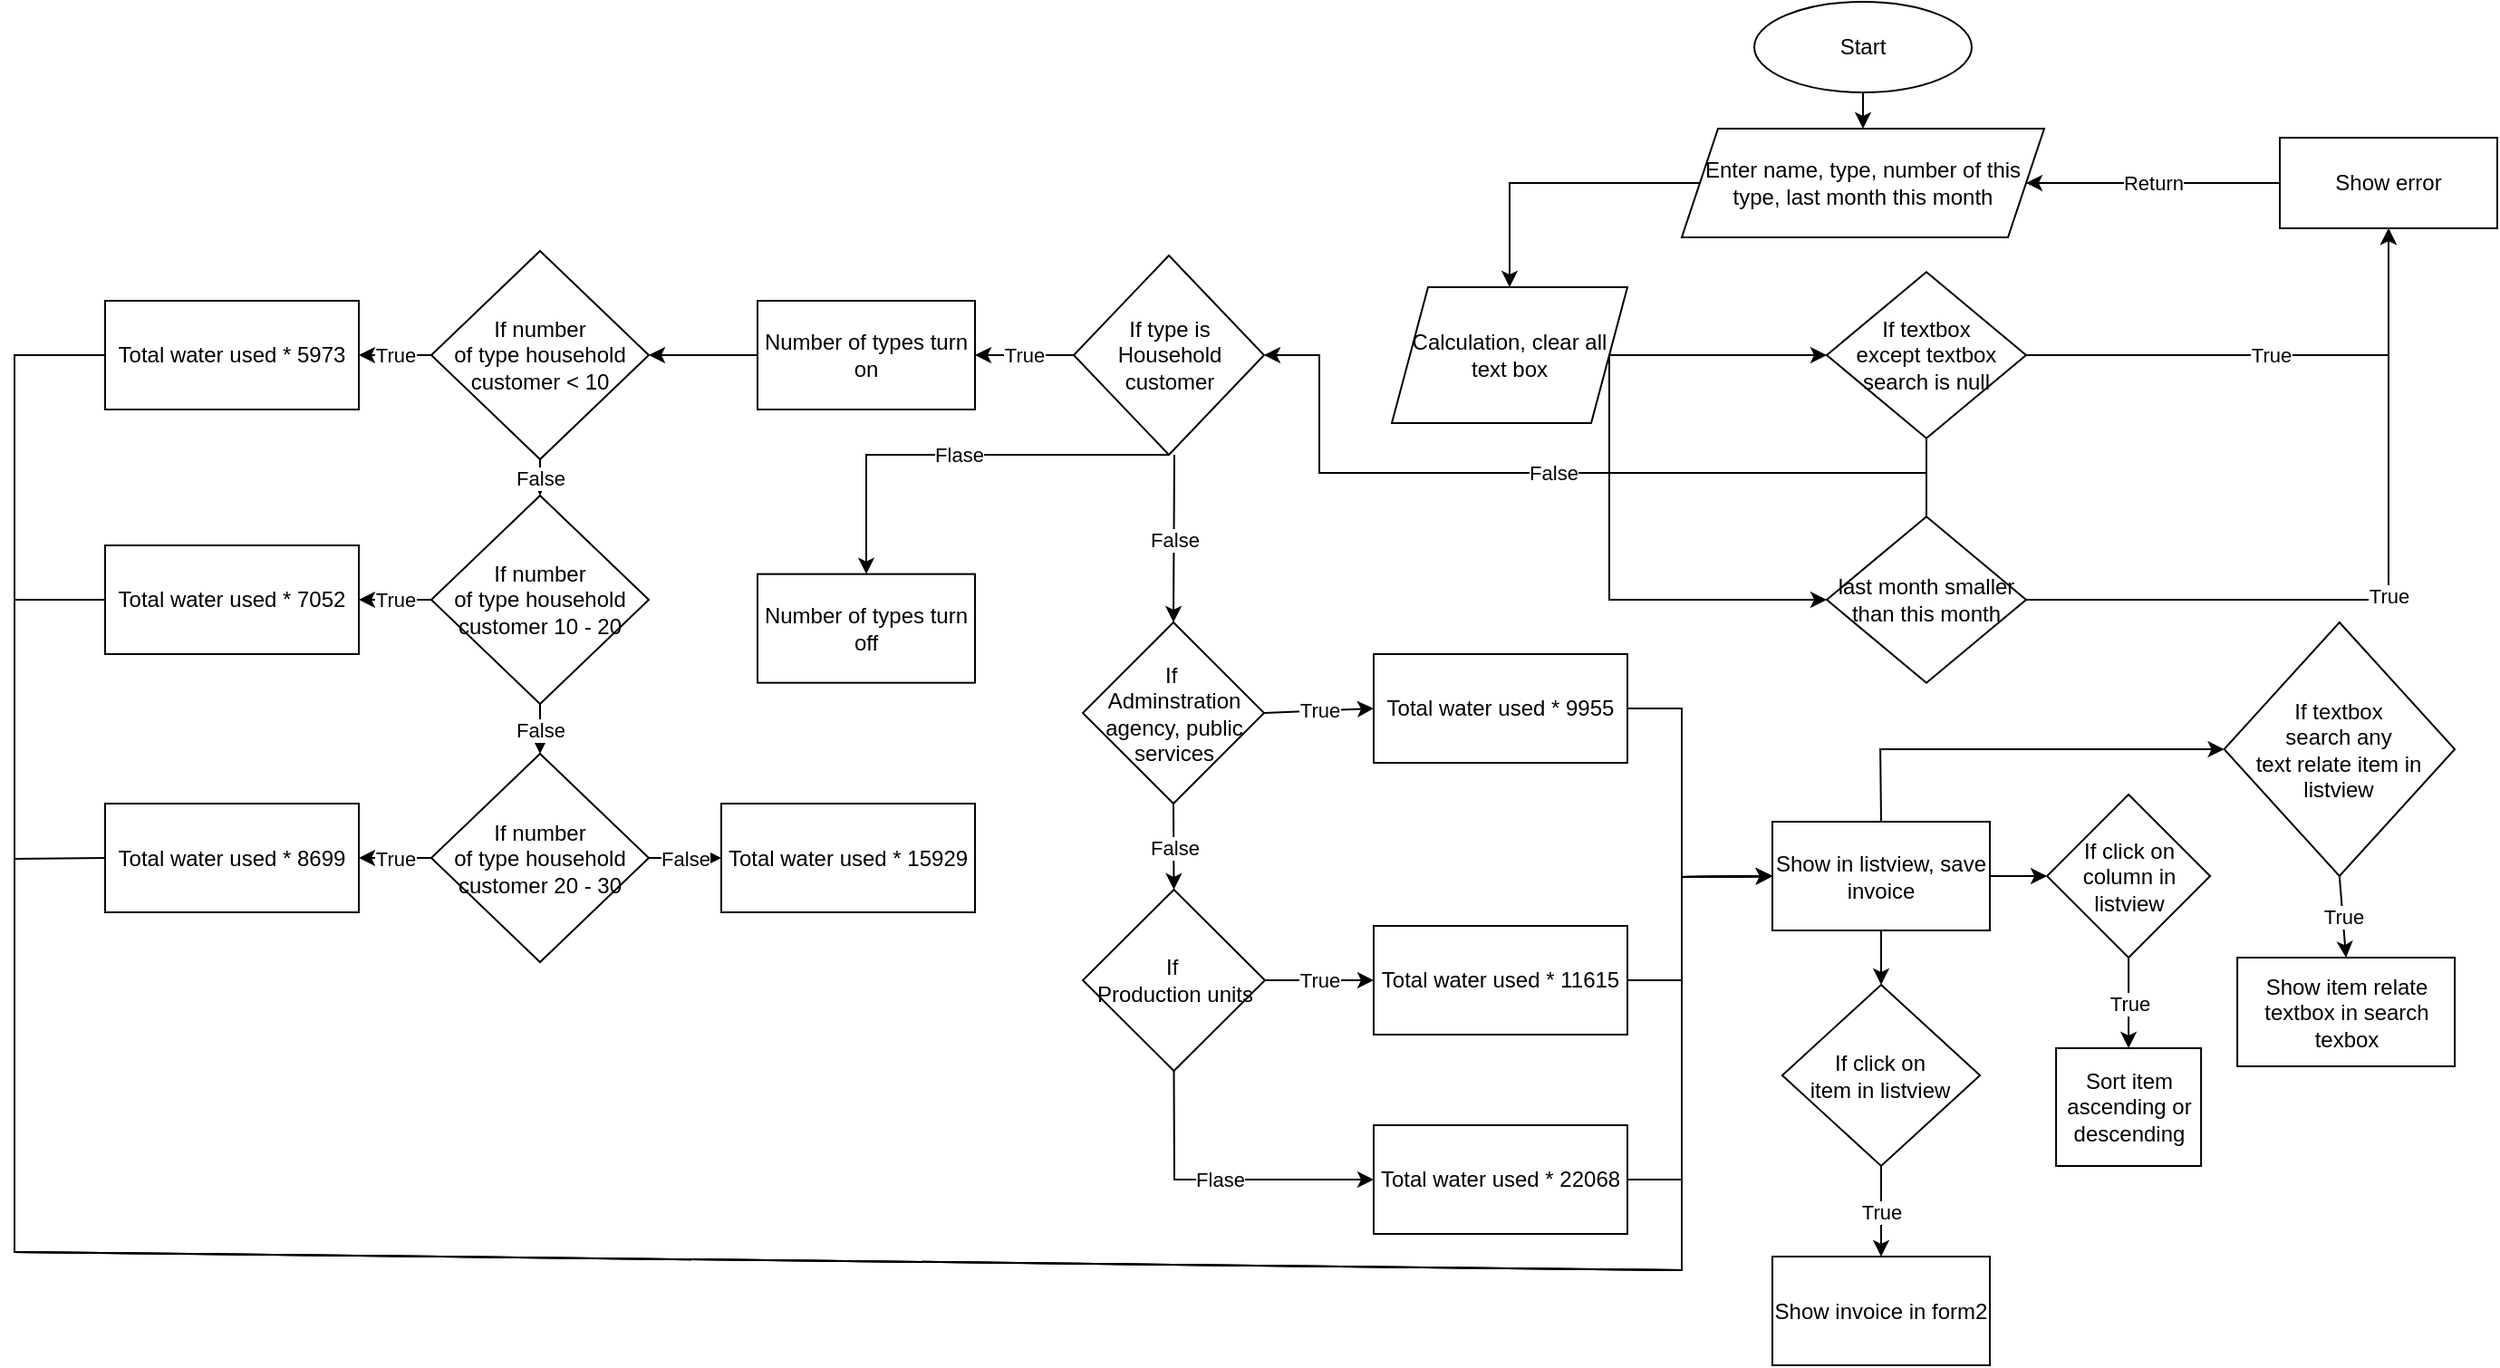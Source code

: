 <mxfile version="24.7.6">
  <diagram name="Trang-1" id="yZuxujm_6ilLiXTRFOdc">
    <mxGraphModel dx="3421" dy="728" grid="1" gridSize="10" guides="1" tooltips="1" connect="1" arrows="1" fold="1" page="1" pageScale="1" pageWidth="827" pageHeight="1169" math="0" shadow="0">
      <root>
        <mxCell id="0" />
        <mxCell id="1" parent="0" />
        <mxCell id="371iKI2jMRDPn7_yzLwZ-1" value="Start" style="ellipse;whiteSpace=wrap;html=1;" vertex="1" parent="1">
          <mxGeometry x="40" y="30" width="120" height="50" as="geometry" />
        </mxCell>
        <mxCell id="371iKI2jMRDPn7_yzLwZ-2" value="Enter name, type, number of this type, last month this month" style="shape=parallelogram;perimeter=parallelogramPerimeter;whiteSpace=wrap;html=1;fixedSize=1;size=20;" vertex="1" parent="1">
          <mxGeometry y="100" width="200" height="60" as="geometry" />
        </mxCell>
        <mxCell id="371iKI2jMRDPn7_yzLwZ-4" value="" style="endArrow=classic;html=1;rounded=0;exitX=0.5;exitY=1;exitDx=0;exitDy=0;entryX=0.5;entryY=0;entryDx=0;entryDy=0;" edge="1" parent="1" source="371iKI2jMRDPn7_yzLwZ-1" target="371iKI2jMRDPn7_yzLwZ-2">
          <mxGeometry width="50" height="50" relative="1" as="geometry">
            <mxPoint x="140" y="250" as="sourcePoint" />
            <mxPoint x="190" y="200" as="targetPoint" />
          </mxGeometry>
        </mxCell>
        <mxCell id="371iKI2jMRDPn7_yzLwZ-6" value="&lt;div&gt;&lt;div&gt;&lt;div&gt;last month smaller than this month&lt;/div&gt;&lt;/div&gt;&lt;/div&gt;" style="rhombus;whiteSpace=wrap;html=1;" vertex="1" parent="1">
          <mxGeometry x="80" y="314.16" width="110" height="91.67" as="geometry" />
        </mxCell>
        <mxCell id="371iKI2jMRDPn7_yzLwZ-10" value="" style="endArrow=classic;html=1;rounded=0;entryX=1;entryY=0.5;entryDx=0;entryDy=0;exitX=0;exitY=0.5;exitDx=0;exitDy=0;" edge="1" parent="1" source="371iKI2jMRDPn7_yzLwZ-12" target="371iKI2jMRDPn7_yzLwZ-2">
          <mxGeometry relative="1" as="geometry">
            <mxPoint x="280" y="200" as="sourcePoint" />
            <mxPoint x="280" y="130" as="targetPoint" />
            <Array as="points">
              <mxPoint x="270" y="130" />
            </Array>
          </mxGeometry>
        </mxCell>
        <mxCell id="371iKI2jMRDPn7_yzLwZ-11" value="Return" style="edgeLabel;resizable=0;html=1;;align=center;verticalAlign=middle;" connectable="0" vertex="1" parent="371iKI2jMRDPn7_yzLwZ-10">
          <mxGeometry relative="1" as="geometry" />
        </mxCell>
        <mxCell id="371iKI2jMRDPn7_yzLwZ-12" value="Show error" style="rounded=0;whiteSpace=wrap;html=1;" vertex="1" parent="1">
          <mxGeometry x="330" y="105" width="120" height="50" as="geometry" />
        </mxCell>
        <mxCell id="371iKI2jMRDPn7_yzLwZ-13" value="" style="endArrow=classic;html=1;rounded=0;exitX=0;exitY=0.5;exitDx=0;exitDy=0;entryX=1;entryY=0.5;entryDx=0;entryDy=0;" edge="1" parent="1" source="371iKI2jMRDPn7_yzLwZ-18" target="371iKI2jMRDPn7_yzLwZ-21">
          <mxGeometry relative="1" as="geometry">
            <mxPoint x="195" y="350" as="sourcePoint" />
            <mxPoint x="53" y="120" as="targetPoint" />
          </mxGeometry>
        </mxCell>
        <mxCell id="371iKI2jMRDPn7_yzLwZ-14" value="True" style="edgeLabel;resizable=0;html=1;;align=center;verticalAlign=middle;" connectable="0" vertex="1" parent="371iKI2jMRDPn7_yzLwZ-13">
          <mxGeometry relative="1" as="geometry" />
        </mxCell>
        <mxCell id="371iKI2jMRDPn7_yzLwZ-18" value="If type is Household customer" style="rhombus;whiteSpace=wrap;html=1;" vertex="1" parent="1">
          <mxGeometry x="-335.5" y="170.0" width="105" height="110" as="geometry" />
        </mxCell>
        <mxCell id="371iKI2jMRDPn7_yzLwZ-21" value="Number of types turn on" style="whiteSpace=wrap;html=1;" vertex="1" parent="1">
          <mxGeometry x="-510" y="195.0" width="120" height="60" as="geometry" />
        </mxCell>
        <mxCell id="371iKI2jMRDPn7_yzLwZ-33" value="Number of types turn off" style="rounded=0;whiteSpace=wrap;html=1;" vertex="1" parent="1">
          <mxGeometry x="-510" y="345.83" width="120" height="60" as="geometry" />
        </mxCell>
        <mxCell id="371iKI2jMRDPn7_yzLwZ-39" value="Show in listview, save invoice" style="rounded=0;whiteSpace=wrap;html=1;" vertex="1" parent="1">
          <mxGeometry x="50.01" y="482.5" width="120" height="60" as="geometry" />
        </mxCell>
        <mxCell id="371iKI2jMRDPn7_yzLwZ-41" value="If click on column in listview" style="rhombus;whiteSpace=wrap;html=1;" vertex="1" parent="1">
          <mxGeometry x="201.55" y="467.5" width="90" height="90" as="geometry" />
        </mxCell>
        <mxCell id="371iKI2jMRDPn7_yzLwZ-42" value="" style="endArrow=classic;html=1;rounded=0;entryX=0;entryY=0.5;entryDx=0;entryDy=0;exitX=1;exitY=0.5;exitDx=0;exitDy=0;" edge="1" parent="1" source="371iKI2jMRDPn7_yzLwZ-39" target="371iKI2jMRDPn7_yzLwZ-41">
          <mxGeometry width="50" height="50" relative="1" as="geometry">
            <mxPoint x="26.55" y="572.5" as="sourcePoint" />
            <mxPoint x="76.55" y="522.5" as="targetPoint" />
          </mxGeometry>
        </mxCell>
        <mxCell id="371iKI2jMRDPn7_yzLwZ-43" value="Sort item ascending or descending" style="rounded=0;whiteSpace=wrap;html=1;" vertex="1" parent="1">
          <mxGeometry x="206.55" y="607.5" width="80" height="65" as="geometry" />
        </mxCell>
        <mxCell id="371iKI2jMRDPn7_yzLwZ-47" value="" style="endArrow=classic;html=1;rounded=0;exitX=0.5;exitY=1;exitDx=0;exitDy=0;entryX=0.5;entryY=0;entryDx=0;entryDy=0;" edge="1" parent="1" source="371iKI2jMRDPn7_yzLwZ-41" target="371iKI2jMRDPn7_yzLwZ-43">
          <mxGeometry relative="1" as="geometry">
            <mxPoint x="126.55" y="602.5" as="sourcePoint" />
            <mxPoint x="226.55" y="602.5" as="targetPoint" />
          </mxGeometry>
        </mxCell>
        <mxCell id="371iKI2jMRDPn7_yzLwZ-48" value="True" style="edgeLabel;resizable=0;html=1;;align=center;verticalAlign=middle;" connectable="0" vertex="1" parent="371iKI2jMRDPn7_yzLwZ-47">
          <mxGeometry relative="1" as="geometry" />
        </mxCell>
        <mxCell id="371iKI2jMRDPn7_yzLwZ-49" value="If click on&lt;div&gt;item in listview&lt;/div&gt;" style="rhombus;whiteSpace=wrap;html=1;" vertex="1" parent="1">
          <mxGeometry x="55.46" y="572.5" width="109.09" height="100" as="geometry" />
        </mxCell>
        <mxCell id="371iKI2jMRDPn7_yzLwZ-51" value="" style="endArrow=classic;html=1;rounded=0;exitX=0.5;exitY=1;exitDx=0;exitDy=0;entryX=0.5;entryY=0;entryDx=0;entryDy=0;" edge="1" parent="1" source="371iKI2jMRDPn7_yzLwZ-49" target="371iKI2jMRDPn7_yzLwZ-53">
          <mxGeometry relative="1" as="geometry">
            <mxPoint x="26.55" y="632.5" as="sourcePoint" />
            <mxPoint x="126.55" y="632.5" as="targetPoint" />
          </mxGeometry>
        </mxCell>
        <mxCell id="371iKI2jMRDPn7_yzLwZ-52" value="True" style="edgeLabel;resizable=0;html=1;;align=center;verticalAlign=middle;" connectable="0" vertex="1" parent="371iKI2jMRDPn7_yzLwZ-51">
          <mxGeometry relative="1" as="geometry" />
        </mxCell>
        <mxCell id="371iKI2jMRDPn7_yzLwZ-53" value="Show invoice in form2" style="rounded=0;whiteSpace=wrap;html=1;" vertex="1" parent="1">
          <mxGeometry x="50" y="722.5" width="120" height="60" as="geometry" />
        </mxCell>
        <mxCell id="371iKI2jMRDPn7_yzLwZ-55" value="" style="endArrow=classic;html=1;rounded=0;entryX=0.5;entryY=0;entryDx=0;entryDy=0;exitX=0.5;exitY=1;exitDx=0;exitDy=0;" edge="1" parent="1" source="371iKI2jMRDPn7_yzLwZ-39" target="371iKI2jMRDPn7_yzLwZ-49">
          <mxGeometry width="50" height="50" relative="1" as="geometry">
            <mxPoint x="-93.45" y="722.5" as="sourcePoint" />
            <mxPoint x="-43.45" y="672.5" as="targetPoint" />
          </mxGeometry>
        </mxCell>
        <mxCell id="371iKI2jMRDPn7_yzLwZ-56" value="If textbox&lt;div&gt;search any&lt;/div&gt;&lt;div&gt;text relate item in listview&lt;/div&gt;" style="rhombus;whiteSpace=wrap;html=1;" vertex="1" parent="1">
          <mxGeometry x="299.28" y="372.5" width="127.27" height="140" as="geometry" />
        </mxCell>
        <mxCell id="371iKI2jMRDPn7_yzLwZ-57" value="If textbox&lt;div&gt;except textbox search is null&lt;/div&gt;" style="rhombus;whiteSpace=wrap;html=1;" vertex="1" parent="1">
          <mxGeometry x="80" y="179.16" width="110" height="91.67" as="geometry" />
        </mxCell>
        <mxCell id="371iKI2jMRDPn7_yzLwZ-62" value="" style="endArrow=classic;html=1;rounded=0;exitX=0.5;exitY=0;exitDx=0;exitDy=0;entryX=0;entryY=0.5;entryDx=0;entryDy=0;" edge="1" parent="1" source="371iKI2jMRDPn7_yzLwZ-39" target="371iKI2jMRDPn7_yzLwZ-56">
          <mxGeometry width="50" height="50" relative="1" as="geometry">
            <mxPoint x="-493.45" y="592.5" as="sourcePoint" />
            <mxPoint x="316.55" y="432.5" as="targetPoint" />
            <Array as="points">
              <mxPoint x="109.55" y="442.5" />
            </Array>
          </mxGeometry>
        </mxCell>
        <mxCell id="371iKI2jMRDPn7_yzLwZ-63" value="Show item relate textbox in search texbox" style="rounded=0;whiteSpace=wrap;html=1;" vertex="1" parent="1">
          <mxGeometry x="306.55" y="557.5" width="120" height="60" as="geometry" />
        </mxCell>
        <mxCell id="371iKI2jMRDPn7_yzLwZ-64" value="" style="endArrow=classic;html=1;rounded=0;exitX=0.5;exitY=1;exitDx=0;exitDy=0;entryX=0.5;entryY=0;entryDx=0;entryDy=0;" edge="1" parent="1" source="371iKI2jMRDPn7_yzLwZ-56" target="371iKI2jMRDPn7_yzLwZ-63">
          <mxGeometry relative="1" as="geometry">
            <mxPoint x="-503.45" y="582.5" as="sourcePoint" />
            <mxPoint x="-403.45" y="582.5" as="targetPoint" />
          </mxGeometry>
        </mxCell>
        <mxCell id="371iKI2jMRDPn7_yzLwZ-65" value="True" style="edgeLabel;resizable=0;html=1;;align=center;verticalAlign=middle;" connectable="0" vertex="1" parent="371iKI2jMRDPn7_yzLwZ-64">
          <mxGeometry relative="1" as="geometry" />
        </mxCell>
        <mxCell id="371iKI2jMRDPn7_yzLwZ-71" value="If number&lt;div&gt;of type household customer &amp;lt; 10&lt;/div&gt;" style="rhombus;whiteSpace=wrap;html=1;" vertex="1" parent="1">
          <mxGeometry x="-690" y="167.5" width="120" height="115" as="geometry" />
        </mxCell>
        <mxCell id="371iKI2jMRDPn7_yzLwZ-72" value="Total water used * 5973" style="rounded=0;whiteSpace=wrap;html=1;" vertex="1" parent="1">
          <mxGeometry x="-870" y="195" width="140" height="60" as="geometry" />
        </mxCell>
        <mxCell id="371iKI2jMRDPn7_yzLwZ-74" value="If number&lt;div&gt;of type household customer 10 - 20&lt;/div&gt;" style="rhombus;whiteSpace=wrap;html=1;" vertex="1" parent="1">
          <mxGeometry x="-690" y="302.5" width="120" height="115" as="geometry" />
        </mxCell>
        <mxCell id="371iKI2jMRDPn7_yzLwZ-75" value="Total water used *&amp;nbsp;7052" style="rounded=0;whiteSpace=wrap;html=1;" vertex="1" parent="1">
          <mxGeometry x="-870" y="330" width="140" height="60" as="geometry" />
        </mxCell>
        <mxCell id="371iKI2jMRDPn7_yzLwZ-76" value="If number&lt;div&gt;of type household customer 20 - 30&lt;/div&gt;" style="rhombus;whiteSpace=wrap;html=1;" vertex="1" parent="1">
          <mxGeometry x="-690" y="445" width="120" height="115" as="geometry" />
        </mxCell>
        <mxCell id="371iKI2jMRDPn7_yzLwZ-77" value="Total water used *&amp;nbsp;8699" style="rounded=0;whiteSpace=wrap;html=1;" vertex="1" parent="1">
          <mxGeometry x="-870" y="472.5" width="140" height="60" as="geometry" />
        </mxCell>
        <mxCell id="371iKI2jMRDPn7_yzLwZ-79" value="&lt;div style=&quot;text-align: start;&quot;&gt;&lt;span style=&quot;background-color: initial;&quot;&gt;Total water used *&amp;nbsp;&lt;/span&gt;&lt;span style=&quot;background-color: initial; text-align: center;&quot;&gt;15929&lt;/span&gt;&lt;span style=&quot;background-color: initial; text-wrap: nowrap; color: rgba(0, 0, 0, 0); font-family: monospace; font-size: 0px;&quot;&gt;%3CmxGraphModel%3E%3Croot%3E%3CmxCell%20id%3D%220%22%2F%3E%3CmxCell%20id%3D%221%22%20parent%3D%220%22%2F%3E%3CmxCell%20id%3D%222%22%20value%3D%22Total%20water%20used%20*%26amp%3Bnbsp%3B8699%22%20style%3D%22rounded%3D0%3BwhiteSpace%3Dwrap%3Bhtml%3D1%3B%22%20vertex%3D%221%22%20parent%3D%221%22%3E%3CmxGeometry%20x%3D%22-610%22%20y%3D%22150%22%20width%3D%22140%22%20height%3D%2260%22%20as%3D%22geometry%22%2F%3E%3C%2FmxCell%3E%3C%2Froot%3E%3C%2FmxGraphModel%3E&lt;/span&gt;&lt;span style=&quot;background-color: initial; text-wrap: nowrap; color: rgba(0, 0, 0, 0); font-family: monospace; font-size: 0px;&quot;&gt;%3CmxGraphModel%3E%3Croot%3E%3CmxCell%20id%3D%220%22%2F%3E%3CmxCell%20id%3D%221%22%20parent%3D%220%22%2F%3E%3CmxCell%20id%3D%222%22%20value%3D%22Total%20water%20used%20*%26amp%3Bnbsp%3B8699%22%20style%3D%22rounded%3D0%3BwhiteSpace%3Dwrap%3Bhtml%3D1%3B%22%20vertex%3D%221%22%20parent%3D%221%22%3E%3CmxGeometry%20x%3D%22-610%22%20y%3D%22150%22%20width%3D%22140%22%20height%3D%2260%22%20as%3D%22geometry%22%2F%3E%3C%2FmxCell%3E%3C%2Froot%3E%3C%2FmxGraphModel%3E&lt;/span&gt;&lt;span style=&quot;background-color: initial; text-wrap: nowrap; font-size: 0px;&quot;&gt;&lt;font face=&quot;monospace&quot; color=&quot;rgba(0, 0, 0, 0)&quot;&gt;15929&lt;/font&gt;&lt;/span&gt;&lt;/div&gt;" style="rounded=0;whiteSpace=wrap;html=1;" vertex="1" parent="1">
          <mxGeometry x="-530" y="472.5" width="140" height="60" as="geometry" />
        </mxCell>
        <mxCell id="371iKI2jMRDPn7_yzLwZ-88" value="" style="endArrow=classic;html=1;rounded=0;entryX=1;entryY=0.5;entryDx=0;entryDy=0;exitX=0;exitY=0.5;exitDx=0;exitDy=0;" edge="1" parent="1" source="371iKI2jMRDPn7_yzLwZ-76" target="371iKI2jMRDPn7_yzLwZ-77">
          <mxGeometry relative="1" as="geometry">
            <mxPoint x="-990" y="365" as="sourcePoint" />
            <mxPoint x="-890" y="365" as="targetPoint" />
          </mxGeometry>
        </mxCell>
        <mxCell id="371iKI2jMRDPn7_yzLwZ-89" value="True" style="edgeLabel;resizable=0;html=1;;align=center;verticalAlign=middle;" connectable="0" vertex="1" parent="371iKI2jMRDPn7_yzLwZ-88">
          <mxGeometry relative="1" as="geometry" />
        </mxCell>
        <mxCell id="371iKI2jMRDPn7_yzLwZ-90" value="" style="endArrow=classic;html=1;rounded=0;entryX=1;entryY=0.5;entryDx=0;entryDy=0;exitX=0;exitY=0.5;exitDx=0;exitDy=0;" edge="1" parent="1" source="371iKI2jMRDPn7_yzLwZ-74" target="371iKI2jMRDPn7_yzLwZ-75">
          <mxGeometry relative="1" as="geometry">
            <mxPoint x="-690" y="358" as="sourcePoint" />
            <mxPoint x="-940" y="135" as="targetPoint" />
          </mxGeometry>
        </mxCell>
        <mxCell id="371iKI2jMRDPn7_yzLwZ-91" value="True" style="edgeLabel;resizable=0;html=1;;align=center;verticalAlign=middle;" connectable="0" vertex="1" parent="371iKI2jMRDPn7_yzLwZ-90">
          <mxGeometry relative="1" as="geometry" />
        </mxCell>
        <mxCell id="371iKI2jMRDPn7_yzLwZ-92" value="" style="endArrow=classic;html=1;rounded=0;entryX=1;entryY=0.5;entryDx=0;entryDy=0;exitX=0;exitY=0.5;exitDx=0;exitDy=0;" edge="1" parent="1" source="371iKI2jMRDPn7_yzLwZ-71" target="371iKI2jMRDPn7_yzLwZ-72">
          <mxGeometry relative="1" as="geometry">
            <mxPoint x="-790" y="175" as="sourcePoint" />
            <mxPoint x="-790" y="135" as="targetPoint" />
          </mxGeometry>
        </mxCell>
        <mxCell id="371iKI2jMRDPn7_yzLwZ-93" value="True" style="edgeLabel;resizable=0;html=1;;align=center;verticalAlign=middle;" connectable="0" vertex="1" parent="371iKI2jMRDPn7_yzLwZ-92">
          <mxGeometry relative="1" as="geometry" />
        </mxCell>
        <mxCell id="371iKI2jMRDPn7_yzLwZ-96" value="" style="endArrow=classic;html=1;rounded=0;entryX=0.5;entryY=0;entryDx=0;entryDy=0;exitX=0.5;exitY=1;exitDx=0;exitDy=0;" edge="1" parent="1" source="371iKI2jMRDPn7_yzLwZ-74" target="371iKI2jMRDPn7_yzLwZ-76">
          <mxGeometry relative="1" as="geometry">
            <mxPoint x="-1010" y="495" as="sourcePoint" />
            <mxPoint x="-910" y="495" as="targetPoint" />
          </mxGeometry>
        </mxCell>
        <mxCell id="371iKI2jMRDPn7_yzLwZ-97" value="False" style="edgeLabel;resizable=0;html=1;;align=center;verticalAlign=middle;" connectable="0" vertex="1" parent="371iKI2jMRDPn7_yzLwZ-96">
          <mxGeometry relative="1" as="geometry" />
        </mxCell>
        <mxCell id="371iKI2jMRDPn7_yzLwZ-98" value="" style="endArrow=classic;html=1;rounded=0;entryX=0.5;entryY=0;entryDx=0;entryDy=0;exitX=0.5;exitY=1;exitDx=0;exitDy=0;" edge="1" parent="1" source="371iKI2jMRDPn7_yzLwZ-71" target="371iKI2jMRDPn7_yzLwZ-74">
          <mxGeometry relative="1" as="geometry">
            <mxPoint x="-850" y="233" as="sourcePoint" />
            <mxPoint x="-910" y="233" as="targetPoint" />
          </mxGeometry>
        </mxCell>
        <mxCell id="371iKI2jMRDPn7_yzLwZ-99" value="False" style="edgeLabel;resizable=0;html=1;;align=center;verticalAlign=middle;" connectable="0" vertex="1" parent="371iKI2jMRDPn7_yzLwZ-98">
          <mxGeometry relative="1" as="geometry" />
        </mxCell>
        <mxCell id="371iKI2jMRDPn7_yzLwZ-104" value="" style="endArrow=classic;html=1;rounded=0;exitX=0.5;exitY=1;exitDx=0;exitDy=0;entryX=0.5;entryY=0;entryDx=0;entryDy=0;" edge="1" parent="1" source="371iKI2jMRDPn7_yzLwZ-18" target="371iKI2jMRDPn7_yzLwZ-33">
          <mxGeometry relative="1" as="geometry">
            <mxPoint x="-323" y="367" as="sourcePoint" />
            <mxPoint x="-370" y="370" as="targetPoint" />
            <Array as="points">
              <mxPoint x="-450" y="280" />
            </Array>
          </mxGeometry>
        </mxCell>
        <mxCell id="371iKI2jMRDPn7_yzLwZ-105" value="Flase" style="edgeLabel;resizable=0;html=1;;align=center;verticalAlign=middle;" connectable="0" vertex="1" parent="371iKI2jMRDPn7_yzLwZ-104">
          <mxGeometry relative="1" as="geometry" />
        </mxCell>
        <mxCell id="371iKI2jMRDPn7_yzLwZ-107" value="If&amp;nbsp;&lt;div&gt;Adminstration agency, public services&lt;/div&gt;" style="rhombus;whiteSpace=wrap;html=1;" vertex="1" parent="1">
          <mxGeometry x="-330.5" y="372.5" width="100" height="100" as="geometry" />
        </mxCell>
        <mxCell id="371iKI2jMRDPn7_yzLwZ-116" value="" style="endArrow=classic;html=1;rounded=0;entryX=1;entryY=0.5;entryDx=0;entryDy=0;exitX=0;exitY=0.5;exitDx=0;exitDy=0;" edge="1" parent="1" source="371iKI2jMRDPn7_yzLwZ-21" target="371iKI2jMRDPn7_yzLwZ-71">
          <mxGeometry width="50" height="50" relative="1" as="geometry">
            <mxPoint x="-670" y="340" as="sourcePoint" />
            <mxPoint x="-620" y="290" as="targetPoint" />
          </mxGeometry>
        </mxCell>
        <mxCell id="371iKI2jMRDPn7_yzLwZ-117" value="Calculation, clear all text box" style="shape=parallelogram;perimeter=parallelogramPerimeter;whiteSpace=wrap;html=1;fixedSize=1;" vertex="1" parent="1">
          <mxGeometry x="-160" y="187.5" width="130" height="75" as="geometry" />
        </mxCell>
        <mxCell id="371iKI2jMRDPn7_yzLwZ-118" value="" style="endArrow=classic;html=1;rounded=0;exitX=1;exitY=0.5;exitDx=0;exitDy=0;entryX=0;entryY=0.5;entryDx=0;entryDy=0;" edge="1" parent="1" source="371iKI2jMRDPn7_yzLwZ-76" target="371iKI2jMRDPn7_yzLwZ-79">
          <mxGeometry relative="1" as="geometry">
            <mxPoint x="-650" y="610" as="sourcePoint" />
            <mxPoint x="-550" y="610" as="targetPoint" />
          </mxGeometry>
        </mxCell>
        <mxCell id="371iKI2jMRDPn7_yzLwZ-119" value="False" style="edgeLabel;resizable=0;html=1;;align=center;verticalAlign=middle;" connectable="0" vertex="1" parent="371iKI2jMRDPn7_yzLwZ-118">
          <mxGeometry relative="1" as="geometry" />
        </mxCell>
        <mxCell id="371iKI2jMRDPn7_yzLwZ-122" value="" style="endArrow=classic;html=1;rounded=0;entryX=0;entryY=0.5;entryDx=0;entryDy=0;exitX=1;exitY=0.5;exitDx=0;exitDy=0;" edge="1" parent="1" source="371iKI2jMRDPn7_yzLwZ-117" target="371iKI2jMRDPn7_yzLwZ-57">
          <mxGeometry width="50" height="50" relative="1" as="geometry">
            <mxPoint x="-80" y="310" as="sourcePoint" />
            <mxPoint x="-30" y="260" as="targetPoint" />
          </mxGeometry>
        </mxCell>
        <mxCell id="371iKI2jMRDPn7_yzLwZ-123" value="" style="endArrow=classic;html=1;rounded=0;exitX=1;exitY=0.5;exitDx=0;exitDy=0;entryX=0;entryY=0.5;entryDx=0;entryDy=0;" edge="1" parent="1" source="371iKI2jMRDPn7_yzLwZ-117" target="371iKI2jMRDPn7_yzLwZ-6">
          <mxGeometry width="50" height="50" relative="1" as="geometry">
            <mxPoint x="-10" y="360" as="sourcePoint" />
            <mxPoint x="40" y="310" as="targetPoint" />
            <Array as="points">
              <mxPoint x="-40" y="360" />
            </Array>
          </mxGeometry>
        </mxCell>
        <mxCell id="371iKI2jMRDPn7_yzLwZ-124" value="" style="endArrow=classic;html=1;rounded=0;exitX=1;exitY=0.5;exitDx=0;exitDy=0;entryX=0.5;entryY=1;entryDx=0;entryDy=0;" edge="1" parent="1" source="371iKI2jMRDPn7_yzLwZ-57" target="371iKI2jMRDPn7_yzLwZ-12">
          <mxGeometry relative="1" as="geometry">
            <mxPoint x="540" y="290" as="sourcePoint" />
            <mxPoint x="640" y="290" as="targetPoint" />
            <Array as="points">
              <mxPoint x="390" y="225" />
            </Array>
          </mxGeometry>
        </mxCell>
        <mxCell id="371iKI2jMRDPn7_yzLwZ-125" value="True" style="edgeLabel;resizable=0;html=1;;align=center;verticalAlign=middle;" connectable="0" vertex="1" parent="371iKI2jMRDPn7_yzLwZ-124">
          <mxGeometry relative="1" as="geometry" />
        </mxCell>
        <mxCell id="371iKI2jMRDPn7_yzLwZ-126" value="" style="endArrow=classic;html=1;rounded=0;entryX=0.5;entryY=1;entryDx=0;entryDy=0;" edge="1" parent="1" source="371iKI2jMRDPn7_yzLwZ-6" target="371iKI2jMRDPn7_yzLwZ-12">
          <mxGeometry relative="1" as="geometry">
            <mxPoint x="190" y="370" as="sourcePoint" />
            <mxPoint x="390" y="300" as="targetPoint" />
            <Array as="points">
              <mxPoint x="390" y="360" />
            </Array>
          </mxGeometry>
        </mxCell>
        <mxCell id="371iKI2jMRDPn7_yzLwZ-127" value="True" style="edgeLabel;resizable=0;html=1;;align=center;verticalAlign=middle;" connectable="0" vertex="1" parent="371iKI2jMRDPn7_yzLwZ-126">
          <mxGeometry relative="1" as="geometry" />
        </mxCell>
        <mxCell id="371iKI2jMRDPn7_yzLwZ-128" value="Total water used * 9955" style="rounded=0;whiteSpace=wrap;html=1;" vertex="1" parent="1">
          <mxGeometry x="-170" y="390" width="140" height="60" as="geometry" />
        </mxCell>
        <mxCell id="371iKI2jMRDPn7_yzLwZ-131" value="" style="endArrow=classic;html=1;rounded=0;entryX=0.5;entryY=0;entryDx=0;entryDy=0;" edge="1" parent="1" target="371iKI2jMRDPn7_yzLwZ-107">
          <mxGeometry relative="1" as="geometry">
            <mxPoint x="-280" y="280" as="sourcePoint" />
            <mxPoint x="-280" y="370" as="targetPoint" />
          </mxGeometry>
        </mxCell>
        <mxCell id="371iKI2jMRDPn7_yzLwZ-132" value="False" style="edgeLabel;resizable=0;html=1;;align=center;verticalAlign=middle;" connectable="0" vertex="1" parent="371iKI2jMRDPn7_yzLwZ-131">
          <mxGeometry relative="1" as="geometry" />
        </mxCell>
        <mxCell id="371iKI2jMRDPn7_yzLwZ-133" value="" style="endArrow=classic;html=1;rounded=0;exitX=1;exitY=0.5;exitDx=0;exitDy=0;entryX=0;entryY=0.5;entryDx=0;entryDy=0;" edge="1" parent="1" source="371iKI2jMRDPn7_yzLwZ-107" target="371iKI2jMRDPn7_yzLwZ-128">
          <mxGeometry relative="1" as="geometry">
            <mxPoint x="-250" y="560" as="sourcePoint" />
            <mxPoint x="-150" y="560" as="targetPoint" />
          </mxGeometry>
        </mxCell>
        <mxCell id="371iKI2jMRDPn7_yzLwZ-134" value="True" style="edgeLabel;resizable=0;html=1;;align=center;verticalAlign=middle;" connectable="0" vertex="1" parent="371iKI2jMRDPn7_yzLwZ-133">
          <mxGeometry relative="1" as="geometry" />
        </mxCell>
        <mxCell id="371iKI2jMRDPn7_yzLwZ-135" value="If&amp;nbsp;&lt;div&gt;Production units&lt;/div&gt;" style="rhombus;whiteSpace=wrap;html=1;" vertex="1" parent="1">
          <mxGeometry x="-330.5" y="520" width="100.5" height="100" as="geometry" />
        </mxCell>
        <mxCell id="371iKI2jMRDPn7_yzLwZ-136" value="" style="endArrow=classic;html=1;rounded=0;entryX=0.5;entryY=0;entryDx=0;entryDy=0;exitX=0.5;exitY=1;exitDx=0;exitDy=0;" edge="1" parent="1" source="371iKI2jMRDPn7_yzLwZ-107" target="371iKI2jMRDPn7_yzLwZ-135">
          <mxGeometry relative="1" as="geometry">
            <mxPoint x="-270" y="290" as="sourcePoint" />
            <mxPoint x="-270" y="383" as="targetPoint" />
          </mxGeometry>
        </mxCell>
        <mxCell id="371iKI2jMRDPn7_yzLwZ-137" value="False" style="edgeLabel;resizable=0;html=1;;align=center;verticalAlign=middle;" connectable="0" vertex="1" parent="371iKI2jMRDPn7_yzLwZ-136">
          <mxGeometry relative="1" as="geometry" />
        </mxCell>
        <mxCell id="371iKI2jMRDPn7_yzLwZ-139" value="" style="endArrow=classic;html=1;rounded=0;entryX=0;entryY=0.5;entryDx=0;entryDy=0;exitX=1;exitY=0.5;exitDx=0;exitDy=0;" edge="1" parent="1" source="371iKI2jMRDPn7_yzLwZ-135" target="371iKI2jMRDPn7_yzLwZ-141">
          <mxGeometry relative="1" as="geometry">
            <mxPoint x="-335.5" y="656.94" as="sourcePoint" />
            <mxPoint x="-235.5" y="656.94" as="targetPoint" />
          </mxGeometry>
        </mxCell>
        <mxCell id="371iKI2jMRDPn7_yzLwZ-140" value="True" style="edgeLabel;resizable=0;html=1;;align=center;verticalAlign=middle;" connectable="0" vertex="1" parent="371iKI2jMRDPn7_yzLwZ-139">
          <mxGeometry relative="1" as="geometry" />
        </mxCell>
        <mxCell id="371iKI2jMRDPn7_yzLwZ-141" value="Total water used *&amp;nbsp;11615" style="rounded=0;whiteSpace=wrap;html=1;" vertex="1" parent="1">
          <mxGeometry x="-170" y="540" width="140" height="60" as="geometry" />
        </mxCell>
        <mxCell id="371iKI2jMRDPn7_yzLwZ-142" value="" style="endArrow=classic;html=1;rounded=0;exitX=0.5;exitY=1;exitDx=0;exitDy=0;entryX=0;entryY=0.5;entryDx=0;entryDy=0;" edge="1" parent="1" source="371iKI2jMRDPn7_yzLwZ-135" target="371iKI2jMRDPn7_yzLwZ-146">
          <mxGeometry relative="1" as="geometry">
            <mxPoint x="-520" y="750" as="sourcePoint" />
            <mxPoint x="-170" y="680" as="targetPoint" />
            <Array as="points">
              <mxPoint x="-280" y="680" />
            </Array>
          </mxGeometry>
        </mxCell>
        <mxCell id="371iKI2jMRDPn7_yzLwZ-143" value="Flase" style="edgeLabel;resizable=0;html=1;;align=center;verticalAlign=middle;" connectable="0" vertex="1" parent="371iKI2jMRDPn7_yzLwZ-142">
          <mxGeometry relative="1" as="geometry" />
        </mxCell>
        <mxCell id="371iKI2jMRDPn7_yzLwZ-146" value="Total water used *&amp;nbsp;22068" style="rounded=0;whiteSpace=wrap;html=1;" vertex="1" parent="1">
          <mxGeometry x="-170" y="650" width="140" height="60" as="geometry" />
        </mxCell>
        <mxCell id="371iKI2jMRDPn7_yzLwZ-151" value="" style="endArrow=classic;html=1;rounded=0;exitX=0;exitY=0.5;exitDx=0;exitDy=0;entryX=0;entryY=0.5;entryDx=0;entryDy=0;" edge="1" parent="1" source="371iKI2jMRDPn7_yzLwZ-72" target="371iKI2jMRDPn7_yzLwZ-39">
          <mxGeometry width="50" height="50" relative="1" as="geometry">
            <mxPoint x="-750" y="730" as="sourcePoint" />
            <mxPoint x="130" y="720" as="targetPoint" />
            <Array as="points">
              <mxPoint x="-920" y="225" />
              <mxPoint x="-920" y="720" />
              <mxPoint y="730" />
              <mxPoint y="513" />
            </Array>
          </mxGeometry>
        </mxCell>
        <mxCell id="371iKI2jMRDPn7_yzLwZ-153" value="" style="endArrow=classic;html=1;rounded=0;entryX=0;entryY=0.5;entryDx=0;entryDy=0;exitX=1;exitY=0.5;exitDx=0;exitDy=0;" edge="1" parent="1" source="371iKI2jMRDPn7_yzLwZ-146" target="371iKI2jMRDPn7_yzLwZ-39">
          <mxGeometry width="50" height="50" relative="1" as="geometry">
            <mxPoint x="60" y="630" as="sourcePoint" />
            <mxPoint x="110" y="580" as="targetPoint" />
            <Array as="points">
              <mxPoint y="680" />
              <mxPoint y="513" />
            </Array>
          </mxGeometry>
        </mxCell>
        <mxCell id="371iKI2jMRDPn7_yzLwZ-154" value="" style="endArrow=classic;html=1;rounded=0;entryX=0;entryY=0.5;entryDx=0;entryDy=0;exitX=1;exitY=0.5;exitDx=0;exitDy=0;" edge="1" parent="1" source="371iKI2jMRDPn7_yzLwZ-141" target="371iKI2jMRDPn7_yzLwZ-39">
          <mxGeometry width="50" height="50" relative="1" as="geometry">
            <mxPoint x="50" y="600" as="sourcePoint" />
            <mxPoint x="100" y="550" as="targetPoint" />
            <Array as="points">
              <mxPoint y="570" />
              <mxPoint y="513" />
            </Array>
          </mxGeometry>
        </mxCell>
        <mxCell id="371iKI2jMRDPn7_yzLwZ-155" value="" style="endArrow=classic;html=1;rounded=0;entryX=0;entryY=0.5;entryDx=0;entryDy=0;exitX=1;exitY=0.5;exitDx=0;exitDy=0;" edge="1" parent="1" source="371iKI2jMRDPn7_yzLwZ-128" target="371iKI2jMRDPn7_yzLwZ-39">
          <mxGeometry width="50" height="50" relative="1" as="geometry">
            <mxPoint x="150" y="530" as="sourcePoint" />
            <mxPoint x="200" y="480" as="targetPoint" />
            <Array as="points">
              <mxPoint y="420" />
              <mxPoint y="513" />
            </Array>
          </mxGeometry>
        </mxCell>
        <mxCell id="371iKI2jMRDPn7_yzLwZ-156" value="" style="endArrow=classic;html=1;rounded=0;exitX=0;exitY=0.5;exitDx=0;exitDy=0;entryX=0;entryY=0.5;entryDx=0;entryDy=0;" edge="1" parent="1" source="371iKI2jMRDPn7_yzLwZ-75" target="371iKI2jMRDPn7_yzLwZ-39">
          <mxGeometry width="50" height="50" relative="1" as="geometry">
            <mxPoint x="-700" y="680" as="sourcePoint" />
            <mxPoint x="-370" y="690" as="targetPoint" />
            <Array as="points">
              <mxPoint x="-920" y="360" />
              <mxPoint x="-920" y="720" />
              <mxPoint y="730" />
              <mxPoint y="513" />
            </Array>
          </mxGeometry>
        </mxCell>
        <mxCell id="371iKI2jMRDPn7_yzLwZ-157" value="" style="endArrow=classic;html=1;rounded=0;exitX=0;exitY=0.5;exitDx=0;exitDy=0;entryX=0;entryY=0.5;entryDx=0;entryDy=0;" edge="1" parent="1" source="371iKI2jMRDPn7_yzLwZ-77" target="371iKI2jMRDPn7_yzLwZ-39">
          <mxGeometry width="50" height="50" relative="1" as="geometry">
            <mxPoint x="-860" y="630" as="sourcePoint" />
            <mxPoint x="-470" y="660" as="targetPoint" />
            <Array as="points">
              <mxPoint x="-920" y="503" />
              <mxPoint x="-920" y="720" />
              <mxPoint y="730" />
              <mxPoint y="513" />
            </Array>
          </mxGeometry>
        </mxCell>
        <mxCell id="371iKI2jMRDPn7_yzLwZ-158" value="" style="endArrow=classic;html=1;rounded=0;exitX=0;exitY=0.5;exitDx=0;exitDy=0;entryX=0.5;entryY=0;entryDx=0;entryDy=0;" edge="1" parent="1" source="371iKI2jMRDPn7_yzLwZ-2" target="371iKI2jMRDPn7_yzLwZ-117">
          <mxGeometry width="50" height="50" relative="1" as="geometry">
            <mxPoint x="-300" y="30" as="sourcePoint" />
            <mxPoint x="-250" y="-20" as="targetPoint" />
            <Array as="points">
              <mxPoint x="-95" y="130" />
            </Array>
          </mxGeometry>
        </mxCell>
        <mxCell id="371iKI2jMRDPn7_yzLwZ-159" value="" style="endArrow=classic;html=1;rounded=0;entryX=1;entryY=0.5;entryDx=0;entryDy=0;exitX=0.5;exitY=1;exitDx=0;exitDy=0;" edge="1" parent="1" source="371iKI2jMRDPn7_yzLwZ-57" target="371iKI2jMRDPn7_yzLwZ-18">
          <mxGeometry relative="1" as="geometry">
            <mxPoint x="130" y="290" as="sourcePoint" />
            <mxPoint x="-110" y="320" as="targetPoint" />
            <Array as="points">
              <mxPoint x="135" y="290" />
              <mxPoint x="-200" y="290" />
              <mxPoint x="-200" y="225" />
            </Array>
          </mxGeometry>
        </mxCell>
        <mxCell id="371iKI2jMRDPn7_yzLwZ-160" value="False" style="edgeLabel;resizable=0;html=1;;align=center;verticalAlign=middle;" connectable="0" vertex="1" parent="371iKI2jMRDPn7_yzLwZ-159">
          <mxGeometry relative="1" as="geometry" />
        </mxCell>
        <mxCell id="371iKI2jMRDPn7_yzLwZ-164" value="" style="endArrow=none;html=1;rounded=0;exitX=0.5;exitY=0;exitDx=0;exitDy=0;" edge="1" parent="1" source="371iKI2jMRDPn7_yzLwZ-6">
          <mxGeometry width="50" height="50" relative="1" as="geometry">
            <mxPoint x="40" y="350" as="sourcePoint" />
            <mxPoint x="135" y="290" as="targetPoint" />
          </mxGeometry>
        </mxCell>
      </root>
    </mxGraphModel>
  </diagram>
</mxfile>
